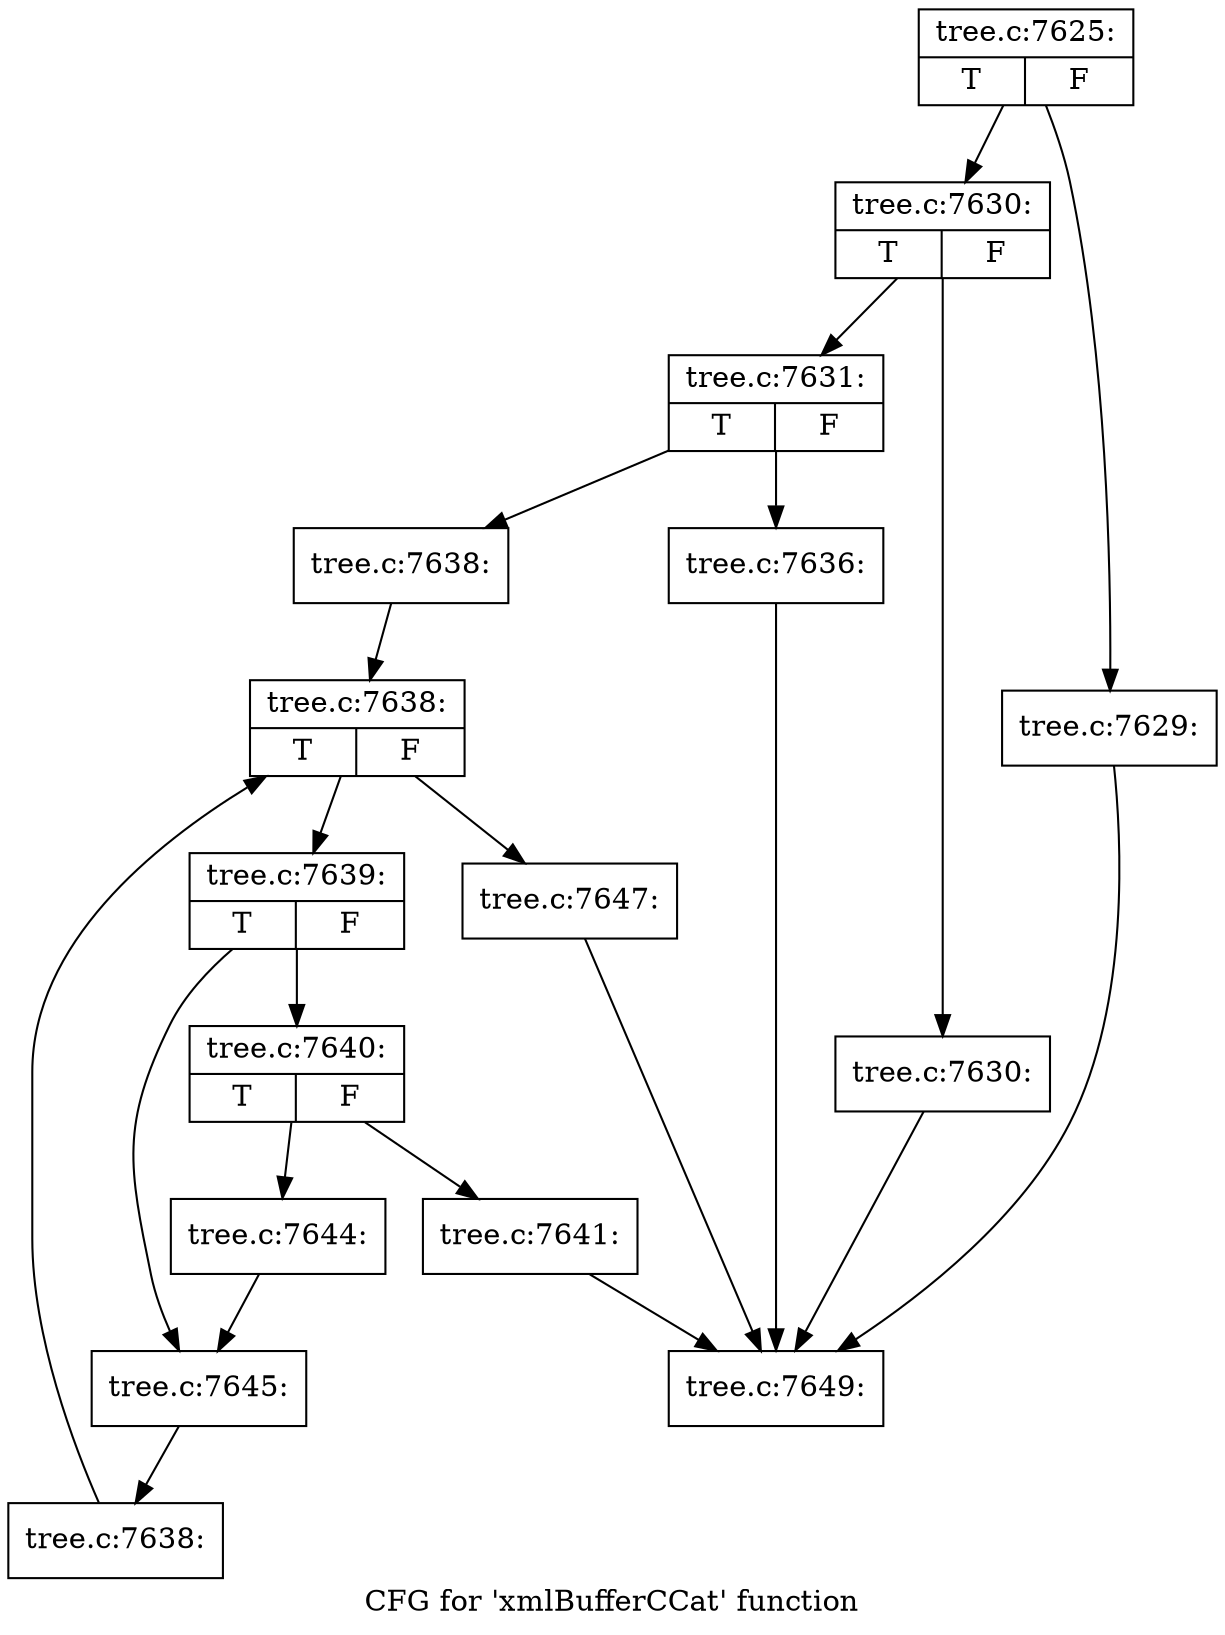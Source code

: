 digraph "CFG for 'xmlBufferCCat' function" {
	label="CFG for 'xmlBufferCCat' function";

	Node0x46c4240 [shape=record,label="{tree.c:7625:|{<s0>T|<s1>F}}"];
	Node0x46c4240 -> Node0x46c4e10;
	Node0x46c4240 -> Node0x46c4e60;
	Node0x46c4e10 [shape=record,label="{tree.c:7629:}"];
	Node0x46c4e10 -> Node0x46c2830;
	Node0x46c4e60 [shape=record,label="{tree.c:7630:|{<s0>T|<s1>F}}"];
	Node0x46c4e60 -> Node0x46c5320;
	Node0x46c4e60 -> Node0x46c5370;
	Node0x46c5320 [shape=record,label="{tree.c:7630:}"];
	Node0x46c5320 -> Node0x46c2830;
	Node0x46c5370 [shape=record,label="{tree.c:7631:|{<s0>T|<s1>F}}"];
	Node0x46c5370 -> Node0x46c5930;
	Node0x46c5370 -> Node0x46c5980;
	Node0x46c5930 [shape=record,label="{tree.c:7636:}"];
	Node0x46c5930 -> Node0x46c2830;
	Node0x46c5980 [shape=record,label="{tree.c:7638:}"];
	Node0x46c5980 -> Node0x46c6070;
	Node0x46c6070 [shape=record,label="{tree.c:7638:|{<s0>T|<s1>F}}"];
	Node0x46c6070 -> Node0x46c6350;
	Node0x46c6070 -> Node0x46c5e70;
	Node0x46c6350 [shape=record,label="{tree.c:7639:|{<s0>T|<s1>F}}"];
	Node0x46c6350 -> Node0x46c6780;
	Node0x46c6350 -> Node0x46c67d0;
	Node0x46c6780 [shape=record,label="{tree.c:7640:|{<s0>T|<s1>F}}"];
	Node0x46c6780 -> Node0x46c6ea0;
	Node0x46c6780 -> Node0x46c6e50;
	Node0x46c6e50 [shape=record,label="{tree.c:7641:}"];
	Node0x46c6e50 -> Node0x46c2830;
	Node0x46c6ea0 [shape=record,label="{tree.c:7644:}"];
	Node0x46c6ea0 -> Node0x46c67d0;
	Node0x46c67d0 [shape=record,label="{tree.c:7645:}"];
	Node0x46c67d0 -> Node0x46c62c0;
	Node0x46c62c0 [shape=record,label="{tree.c:7638:}"];
	Node0x46c62c0 -> Node0x46c6070;
	Node0x46c5e70 [shape=record,label="{tree.c:7647:}"];
	Node0x46c5e70 -> Node0x46c2830;
	Node0x46c2830 [shape=record,label="{tree.c:7649:}"];
}
